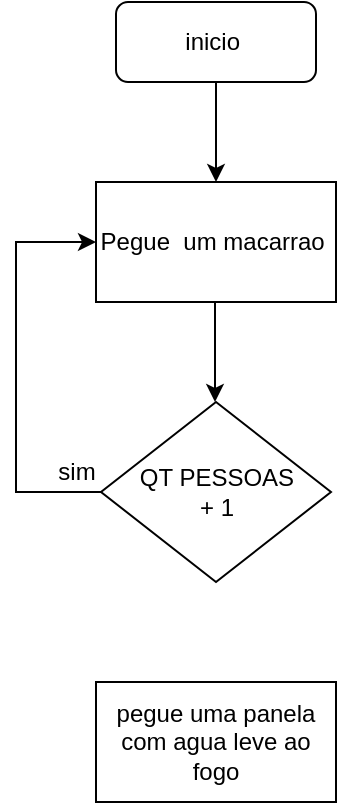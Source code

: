 <mxfile version="20.4.0" type="github"><diagram id="C5RBs43oDa-KdzZeNtuy" name="Page-1"><mxGraphModel dx="776" dy="3444" grid="1" gridSize="10" guides="1" tooltips="1" connect="1" arrows="1" fold="1" page="1" pageScale="1" pageWidth="827" pageHeight="1169" math="0" shadow="0"><root><mxCell id="WIyWlLk6GJQsqaUBKTNV-0"/><mxCell id="WIyWlLk6GJQsqaUBKTNV-1" parent="WIyWlLk6GJQsqaUBKTNV-0"/><mxCell id="jh21XG0ilaSwrygyI5GH-0" value="inicio&amp;nbsp;" style="rounded=1;whiteSpace=wrap;html=1;" parent="WIyWlLk6GJQsqaUBKTNV-1" vertex="1"><mxGeometry x="320" y="-2280" width="100" height="40" as="geometry"/></mxCell><mxCell id="jh21XG0ilaSwrygyI5GH-1" value="Pegue&amp;nbsp; um macarrao&amp;nbsp;" style="rounded=0;whiteSpace=wrap;html=1;" parent="WIyWlLk6GJQsqaUBKTNV-1" vertex="1"><mxGeometry x="310" y="-2190" width="120" height="60" as="geometry"/></mxCell><mxCell id="jh21XG0ilaSwrygyI5GH-2" value="QT PESSOAS&lt;br&gt;+ 1" style="rhombus;whiteSpace=wrap;html=1;" parent="WIyWlLk6GJQsqaUBKTNV-1" vertex="1"><mxGeometry x="312.5" y="-2080" width="115" height="90" as="geometry"/></mxCell><mxCell id="jh21XG0ilaSwrygyI5GH-3" value="" style="endArrow=classic;html=1;rounded=0;entryX=0;entryY=0.5;entryDx=0;entryDy=0;exitX=0;exitY=0.5;exitDx=0;exitDy=0;" parent="WIyWlLk6GJQsqaUBKTNV-1" source="jh21XG0ilaSwrygyI5GH-2" target="jh21XG0ilaSwrygyI5GH-1" edge="1"><mxGeometry width="50" height="50" relative="1" as="geometry"><mxPoint x="240" y="-2000" as="sourcePoint"/><mxPoint x="300" y="-2160" as="targetPoint"/><Array as="points"><mxPoint x="270" y="-2035"/><mxPoint x="270" y="-2080"/><mxPoint x="270" y="-2160"/></Array></mxGeometry></mxCell><mxCell id="jh21XG0ilaSwrygyI5GH-4" value="" style="endArrow=classic;html=1;rounded=0;entryX=0.5;entryY=0;entryDx=0;entryDy=0;" parent="WIyWlLk6GJQsqaUBKTNV-1" source="jh21XG0ilaSwrygyI5GH-0" target="jh21XG0ilaSwrygyI5GH-1" edge="1"><mxGeometry width="50" height="50" relative="1" as="geometry"><mxPoint x="310" y="-1700" as="sourcePoint"/><mxPoint x="370" y="-2200" as="targetPoint"/></mxGeometry></mxCell><mxCell id="jh21XG0ilaSwrygyI5GH-5" value="" style="endArrow=classic;html=1;rounded=0;entryX=0.5;entryY=0;entryDx=0;entryDy=0;" parent="WIyWlLk6GJQsqaUBKTNV-1" edge="1"><mxGeometry width="50" height="50" relative="1" as="geometry"><mxPoint x="369.5" y="-2130" as="sourcePoint"/><mxPoint x="369.5" y="-2080" as="targetPoint"/><Array as="points"><mxPoint x="369.5" y="-2110"/></Array></mxGeometry></mxCell><mxCell id="jh21XG0ilaSwrygyI5GH-8" value="sim" style="text;html=1;align=center;verticalAlign=middle;resizable=0;points=[];autosize=1;strokeColor=none;fillColor=none;" parent="WIyWlLk6GJQsqaUBKTNV-1" vertex="1"><mxGeometry x="280" y="-2060" width="40" height="30" as="geometry"/></mxCell><mxCell id="jh21XG0ilaSwrygyI5GH-10" value="pegue uma panela&lt;br&gt;com agua leve ao fogo" style="rounded=0;whiteSpace=wrap;html=1;" parent="WIyWlLk6GJQsqaUBKTNV-1" vertex="1"><mxGeometry x="310" y="-1940" width="120" height="60" as="geometry"/></mxCell></root></mxGraphModel></diagram></mxfile>